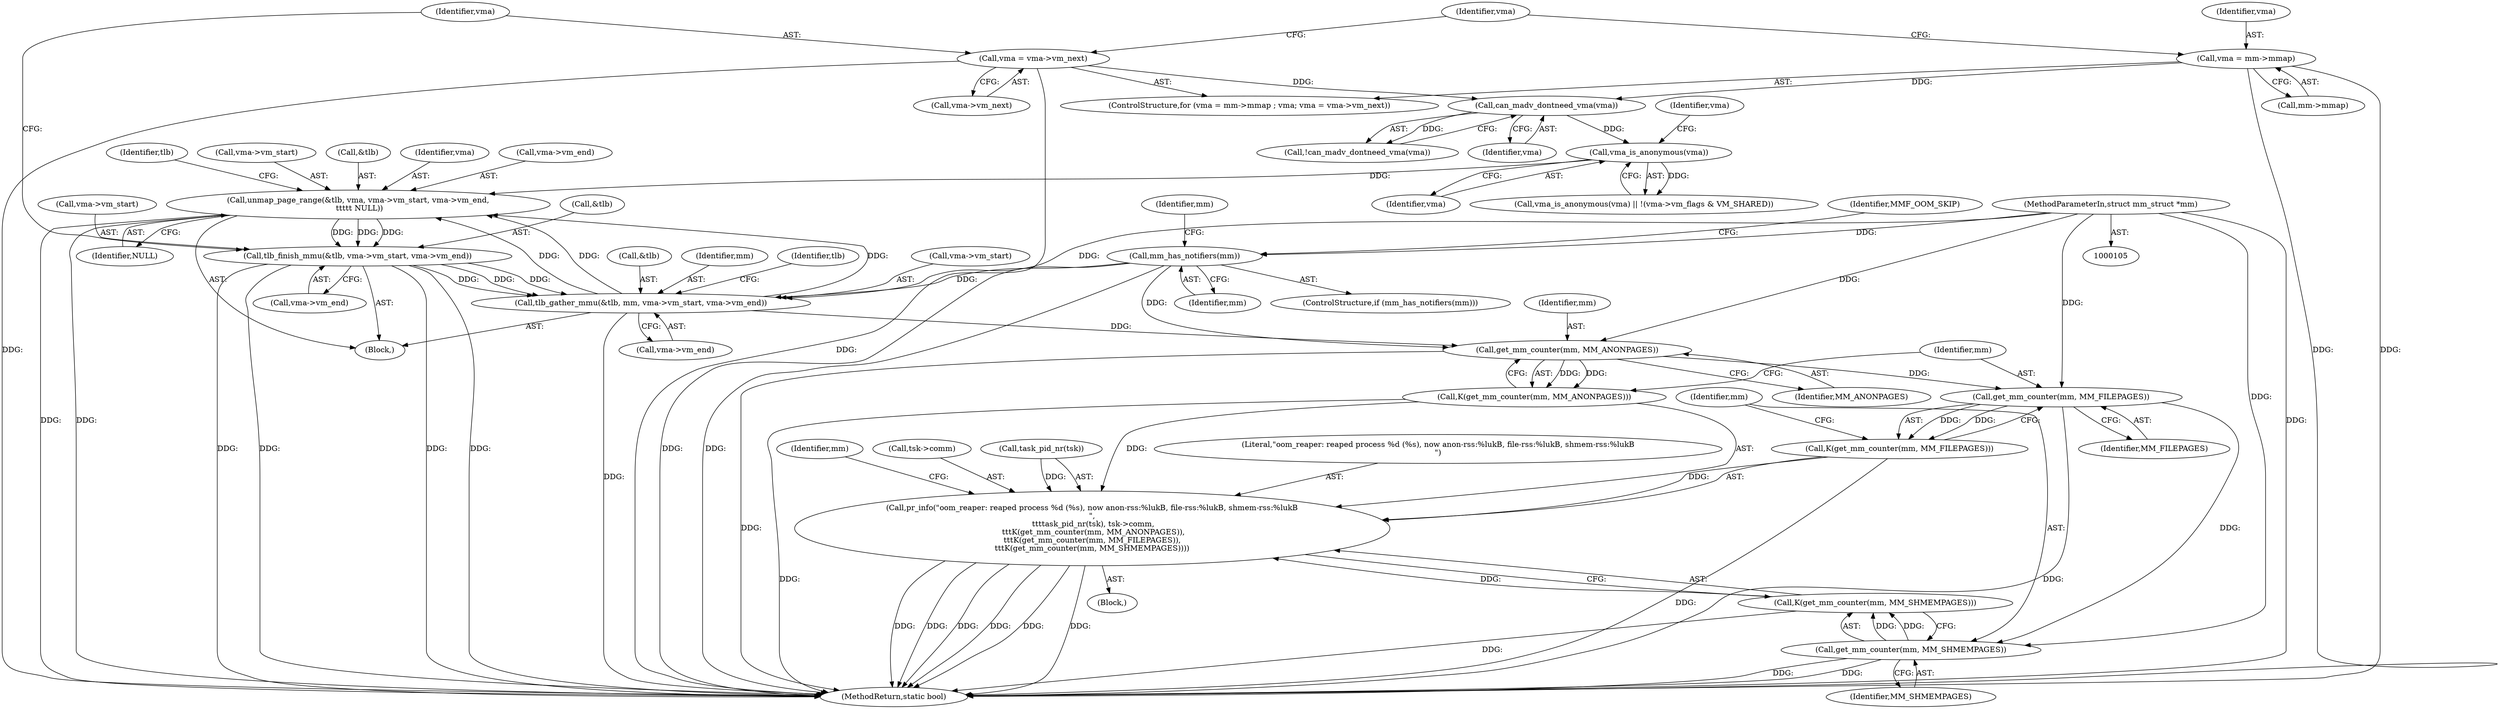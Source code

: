 digraph "0_linux_687cb0884a714ff484d038e9190edc874edcf146@pointer" {
"1000213" [label="(Call,unmap_page_range(&tlb, vma, vma->vm_start, vma->vm_end,\n \t\t\t\t\t NULL))"];
"1000203" [label="(Call,tlb_gather_mmu(&tlb, mm, vma->vm_start, vma->vm_end))"];
"1000224" [label="(Call,tlb_finish_mmu(&tlb, vma->vm_start, vma->vm_end))"];
"1000213" [label="(Call,unmap_page_range(&tlb, vma, vma->vm_start, vma->vm_end,\n \t\t\t\t\t NULL))"];
"1000194" [label="(Call,vma_is_anonymous(vma))"];
"1000189" [label="(Call,can_madv_dontneed_vma(vma))"];
"1000181" [label="(Call,vma = vma->vm_next)"];
"1000175" [label="(Call,vma = mm->mmap)"];
"1000135" [label="(Call,mm_has_notifiers(mm))"];
"1000107" [label="(MethodParameterIn,struct mm_struct *mm)"];
"1000241" [label="(Call,get_mm_counter(mm, MM_ANONPAGES))"];
"1000240" [label="(Call,K(get_mm_counter(mm, MM_ANONPAGES)))"];
"1000233" [label="(Call,pr_info(\"oom_reaper: reaped process %d (%s), now anon-rss:%lukB, file-rss:%lukB, shmem-rss:%lukB\n\",\n \t\t\ttask_pid_nr(tsk), tsk->comm,\n \t\t\tK(get_mm_counter(mm, MM_ANONPAGES)),\n\t\t\tK(get_mm_counter(mm, MM_FILEPAGES)),\n\t\t\tK(get_mm_counter(mm, MM_SHMEMPAGES))))"];
"1000245" [label="(Call,get_mm_counter(mm, MM_FILEPAGES))"];
"1000244" [label="(Call,K(get_mm_counter(mm, MM_FILEPAGES)))"];
"1000249" [label="(Call,get_mm_counter(mm, MM_SHMEMPAGES))"];
"1000248" [label="(Call,K(get_mm_counter(mm, MM_SHMEMPAGES)))"];
"1000204" [label="(Call,&tlb)"];
"1000234" [label="(Literal,\"oom_reaper: reaped process %d (%s), now anon-rss:%lukB, file-rss:%lukB, shmem-rss:%lukB\n\")"];
"1000227" [label="(Call,vma->vm_start)"];
"1000250" [label="(Identifier,mm)"];
"1000214" [label="(Call,&tlb)"];
"1000141" [label="(Identifier,mm)"];
"1000176" [label="(Identifier,vma)"];
"1000193" [label="(Call,vma_is_anonymous(vma) || !(vma->vm_flags & VM_SHARED))"];
"1000202" [label="(Block,)"];
"1000248" [label="(Call,K(get_mm_counter(mm, MM_SHMEMPAGES)))"];
"1000213" [label="(Call,unmap_page_range(&tlb, vma, vma->vm_start, vma->vm_end,\n \t\t\t\t\t NULL))"];
"1000224" [label="(Call,tlb_finish_mmu(&tlb, vma->vm_start, vma->vm_end))"];
"1000233" [label="(Call,pr_info(\"oom_reaper: reaped process %d (%s), now anon-rss:%lukB, file-rss:%lukB, shmem-rss:%lukB\n\",\n \t\t\ttask_pid_nr(tsk), tsk->comm,\n \t\t\tK(get_mm_counter(mm, MM_ANONPAGES)),\n\t\t\tK(get_mm_counter(mm, MM_FILEPAGES)),\n\t\t\tK(get_mm_counter(mm, MM_SHMEMPAGES))))"];
"1000180" [label="(Identifier,vma)"];
"1000189" [label="(Call,can_madv_dontneed_vma(vma))"];
"1000241" [label="(Call,get_mm_counter(mm, MM_ANONPAGES))"];
"1000175" [label="(Call,vma = mm->mmap)"];
"1000177" [label="(Call,mm->mmap)"];
"1000195" [label="(Identifier,vma)"];
"1000243" [label="(Identifier,MM_ANONPAGES)"];
"1000194" [label="(Call,vma_is_anonymous(vma))"];
"1000210" [label="(Call,vma->vm_end)"];
"1000223" [label="(Identifier,NULL)"];
"1000216" [label="(Identifier,vma)"];
"1000182" [label="(Identifier,vma)"];
"1000242" [label="(Identifier,mm)"];
"1000107" [label="(MethodParameterIn,struct mm_struct *mm)"];
"1000255" [label="(Identifier,mm)"];
"1000190" [label="(Identifier,vma)"];
"1000245" [label="(Call,get_mm_counter(mm, MM_FILEPAGES))"];
"1000136" [label="(Identifier,mm)"];
"1000249" [label="(Call,get_mm_counter(mm, MM_SHMEMPAGES))"];
"1000188" [label="(Call,!can_madv_dontneed_vma(vma))"];
"1000247" [label="(Identifier,MM_FILEPAGES)"];
"1000148" [label="(Identifier,MMF_OOM_SKIP)"];
"1000267" [label="(MethodReturn,static bool)"];
"1000183" [label="(Call,vma->vm_next)"];
"1000220" [label="(Call,vma->vm_end)"];
"1000199" [label="(Identifier,vma)"];
"1000226" [label="(Identifier,tlb)"];
"1000134" [label="(ControlStructure,if (mm_has_notifiers(mm)))"];
"1000225" [label="(Call,&tlb)"];
"1000237" [label="(Call,tsk->comm)"];
"1000246" [label="(Identifier,mm)"];
"1000206" [label="(Identifier,mm)"];
"1000230" [label="(Call,vma->vm_end)"];
"1000240" [label="(Call,K(get_mm_counter(mm, MM_ANONPAGES)))"];
"1000108" [label="(Block,)"];
"1000215" [label="(Identifier,tlb)"];
"1000135" [label="(Call,mm_has_notifiers(mm))"];
"1000203" [label="(Call,tlb_gather_mmu(&tlb, mm, vma->vm_start, vma->vm_end))"];
"1000235" [label="(Call,task_pid_nr(tsk))"];
"1000244" [label="(Call,K(get_mm_counter(mm, MM_FILEPAGES)))"];
"1000251" [label="(Identifier,MM_SHMEMPAGES)"];
"1000181" [label="(Call,vma = vma->vm_next)"];
"1000207" [label="(Call,vma->vm_start)"];
"1000217" [label="(Call,vma->vm_start)"];
"1000174" [label="(ControlStructure,for (vma = mm->mmap ; vma; vma = vma->vm_next))"];
"1000213" -> "1000202"  [label="AST: "];
"1000213" -> "1000223"  [label="CFG: "];
"1000214" -> "1000213"  [label="AST: "];
"1000216" -> "1000213"  [label="AST: "];
"1000217" -> "1000213"  [label="AST: "];
"1000220" -> "1000213"  [label="AST: "];
"1000223" -> "1000213"  [label="AST: "];
"1000226" -> "1000213"  [label="CFG: "];
"1000213" -> "1000267"  [label="DDG: "];
"1000213" -> "1000267"  [label="DDG: "];
"1000203" -> "1000213"  [label="DDG: "];
"1000203" -> "1000213"  [label="DDG: "];
"1000203" -> "1000213"  [label="DDG: "];
"1000194" -> "1000213"  [label="DDG: "];
"1000213" -> "1000224"  [label="DDG: "];
"1000213" -> "1000224"  [label="DDG: "];
"1000213" -> "1000224"  [label="DDG: "];
"1000203" -> "1000202"  [label="AST: "];
"1000203" -> "1000210"  [label="CFG: "];
"1000204" -> "1000203"  [label="AST: "];
"1000206" -> "1000203"  [label="AST: "];
"1000207" -> "1000203"  [label="AST: "];
"1000210" -> "1000203"  [label="AST: "];
"1000215" -> "1000203"  [label="CFG: "];
"1000203" -> "1000267"  [label="DDG: "];
"1000224" -> "1000203"  [label="DDG: "];
"1000224" -> "1000203"  [label="DDG: "];
"1000224" -> "1000203"  [label="DDG: "];
"1000135" -> "1000203"  [label="DDG: "];
"1000107" -> "1000203"  [label="DDG: "];
"1000203" -> "1000241"  [label="DDG: "];
"1000224" -> "1000202"  [label="AST: "];
"1000224" -> "1000230"  [label="CFG: "];
"1000225" -> "1000224"  [label="AST: "];
"1000227" -> "1000224"  [label="AST: "];
"1000230" -> "1000224"  [label="AST: "];
"1000182" -> "1000224"  [label="CFG: "];
"1000224" -> "1000267"  [label="DDG: "];
"1000224" -> "1000267"  [label="DDG: "];
"1000224" -> "1000267"  [label="DDG: "];
"1000224" -> "1000267"  [label="DDG: "];
"1000194" -> "1000193"  [label="AST: "];
"1000194" -> "1000195"  [label="CFG: "];
"1000195" -> "1000194"  [label="AST: "];
"1000199" -> "1000194"  [label="CFG: "];
"1000193" -> "1000194"  [label="CFG: "];
"1000194" -> "1000193"  [label="DDG: "];
"1000189" -> "1000194"  [label="DDG: "];
"1000189" -> "1000188"  [label="AST: "];
"1000189" -> "1000190"  [label="CFG: "];
"1000190" -> "1000189"  [label="AST: "];
"1000188" -> "1000189"  [label="CFG: "];
"1000189" -> "1000188"  [label="DDG: "];
"1000181" -> "1000189"  [label="DDG: "];
"1000175" -> "1000189"  [label="DDG: "];
"1000181" -> "1000174"  [label="AST: "];
"1000181" -> "1000183"  [label="CFG: "];
"1000182" -> "1000181"  [label="AST: "];
"1000183" -> "1000181"  [label="AST: "];
"1000180" -> "1000181"  [label="CFG: "];
"1000181" -> "1000267"  [label="DDG: "];
"1000181" -> "1000267"  [label="DDG: "];
"1000175" -> "1000174"  [label="AST: "];
"1000175" -> "1000177"  [label="CFG: "];
"1000176" -> "1000175"  [label="AST: "];
"1000177" -> "1000175"  [label="AST: "];
"1000180" -> "1000175"  [label="CFG: "];
"1000175" -> "1000267"  [label="DDG: "];
"1000175" -> "1000267"  [label="DDG: "];
"1000135" -> "1000134"  [label="AST: "];
"1000135" -> "1000136"  [label="CFG: "];
"1000136" -> "1000135"  [label="AST: "];
"1000141" -> "1000135"  [label="CFG: "];
"1000148" -> "1000135"  [label="CFG: "];
"1000135" -> "1000267"  [label="DDG: "];
"1000135" -> "1000267"  [label="DDG: "];
"1000107" -> "1000135"  [label="DDG: "];
"1000135" -> "1000241"  [label="DDG: "];
"1000107" -> "1000105"  [label="AST: "];
"1000107" -> "1000267"  [label="DDG: "];
"1000107" -> "1000241"  [label="DDG: "];
"1000107" -> "1000245"  [label="DDG: "];
"1000107" -> "1000249"  [label="DDG: "];
"1000241" -> "1000240"  [label="AST: "];
"1000241" -> "1000243"  [label="CFG: "];
"1000242" -> "1000241"  [label="AST: "];
"1000243" -> "1000241"  [label="AST: "];
"1000240" -> "1000241"  [label="CFG: "];
"1000241" -> "1000267"  [label="DDG: "];
"1000241" -> "1000240"  [label="DDG: "];
"1000241" -> "1000240"  [label="DDG: "];
"1000241" -> "1000245"  [label="DDG: "];
"1000240" -> "1000233"  [label="AST: "];
"1000246" -> "1000240"  [label="CFG: "];
"1000240" -> "1000267"  [label="DDG: "];
"1000240" -> "1000233"  [label="DDG: "];
"1000233" -> "1000108"  [label="AST: "];
"1000233" -> "1000248"  [label="CFG: "];
"1000234" -> "1000233"  [label="AST: "];
"1000235" -> "1000233"  [label="AST: "];
"1000237" -> "1000233"  [label="AST: "];
"1000244" -> "1000233"  [label="AST: "];
"1000248" -> "1000233"  [label="AST: "];
"1000255" -> "1000233"  [label="CFG: "];
"1000233" -> "1000267"  [label="DDG: "];
"1000233" -> "1000267"  [label="DDG: "];
"1000233" -> "1000267"  [label="DDG: "];
"1000233" -> "1000267"  [label="DDG: "];
"1000233" -> "1000267"  [label="DDG: "];
"1000233" -> "1000267"  [label="DDG: "];
"1000235" -> "1000233"  [label="DDG: "];
"1000244" -> "1000233"  [label="DDG: "];
"1000248" -> "1000233"  [label="DDG: "];
"1000245" -> "1000244"  [label="AST: "];
"1000245" -> "1000247"  [label="CFG: "];
"1000246" -> "1000245"  [label="AST: "];
"1000247" -> "1000245"  [label="AST: "];
"1000244" -> "1000245"  [label="CFG: "];
"1000245" -> "1000267"  [label="DDG: "];
"1000245" -> "1000244"  [label="DDG: "];
"1000245" -> "1000244"  [label="DDG: "];
"1000245" -> "1000249"  [label="DDG: "];
"1000250" -> "1000244"  [label="CFG: "];
"1000244" -> "1000267"  [label="DDG: "];
"1000249" -> "1000248"  [label="AST: "];
"1000249" -> "1000251"  [label="CFG: "];
"1000250" -> "1000249"  [label="AST: "];
"1000251" -> "1000249"  [label="AST: "];
"1000248" -> "1000249"  [label="CFG: "];
"1000249" -> "1000267"  [label="DDG: "];
"1000249" -> "1000267"  [label="DDG: "];
"1000249" -> "1000248"  [label="DDG: "];
"1000249" -> "1000248"  [label="DDG: "];
"1000248" -> "1000267"  [label="DDG: "];
}
